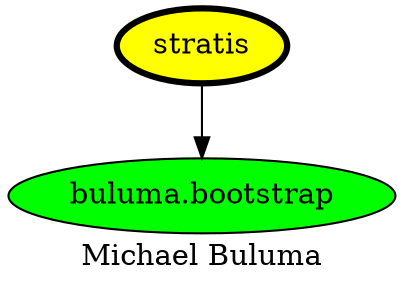 digraph PhiloDilemma {
  label = "Michael Buluma" ;
  overlap=false
  {
    "stratis" [fillcolor=yellow style=filled penwidth=3]
    "buluma.bootstrap" [fillcolor=green style=filled]
  }
  "stratis" -> "buluma.bootstrap"
}

